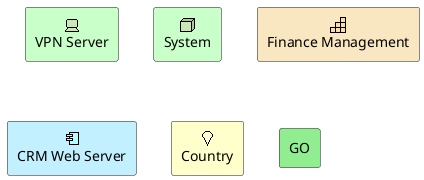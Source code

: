 @startuml

archimate #Technology "VPN Server" as vpnServer <<technology-device>>
archimate #Technology "System" as App <<technology-node>>
archimate #Strategy "Finance Management" as FinMgmt <<strategy-capability>>
archimate #Application "CRM Web Server" as WebServer <<application-component>>

archimate #Business "Country" as Site <<location>>

rectangle GO #lightgreen
@enduml